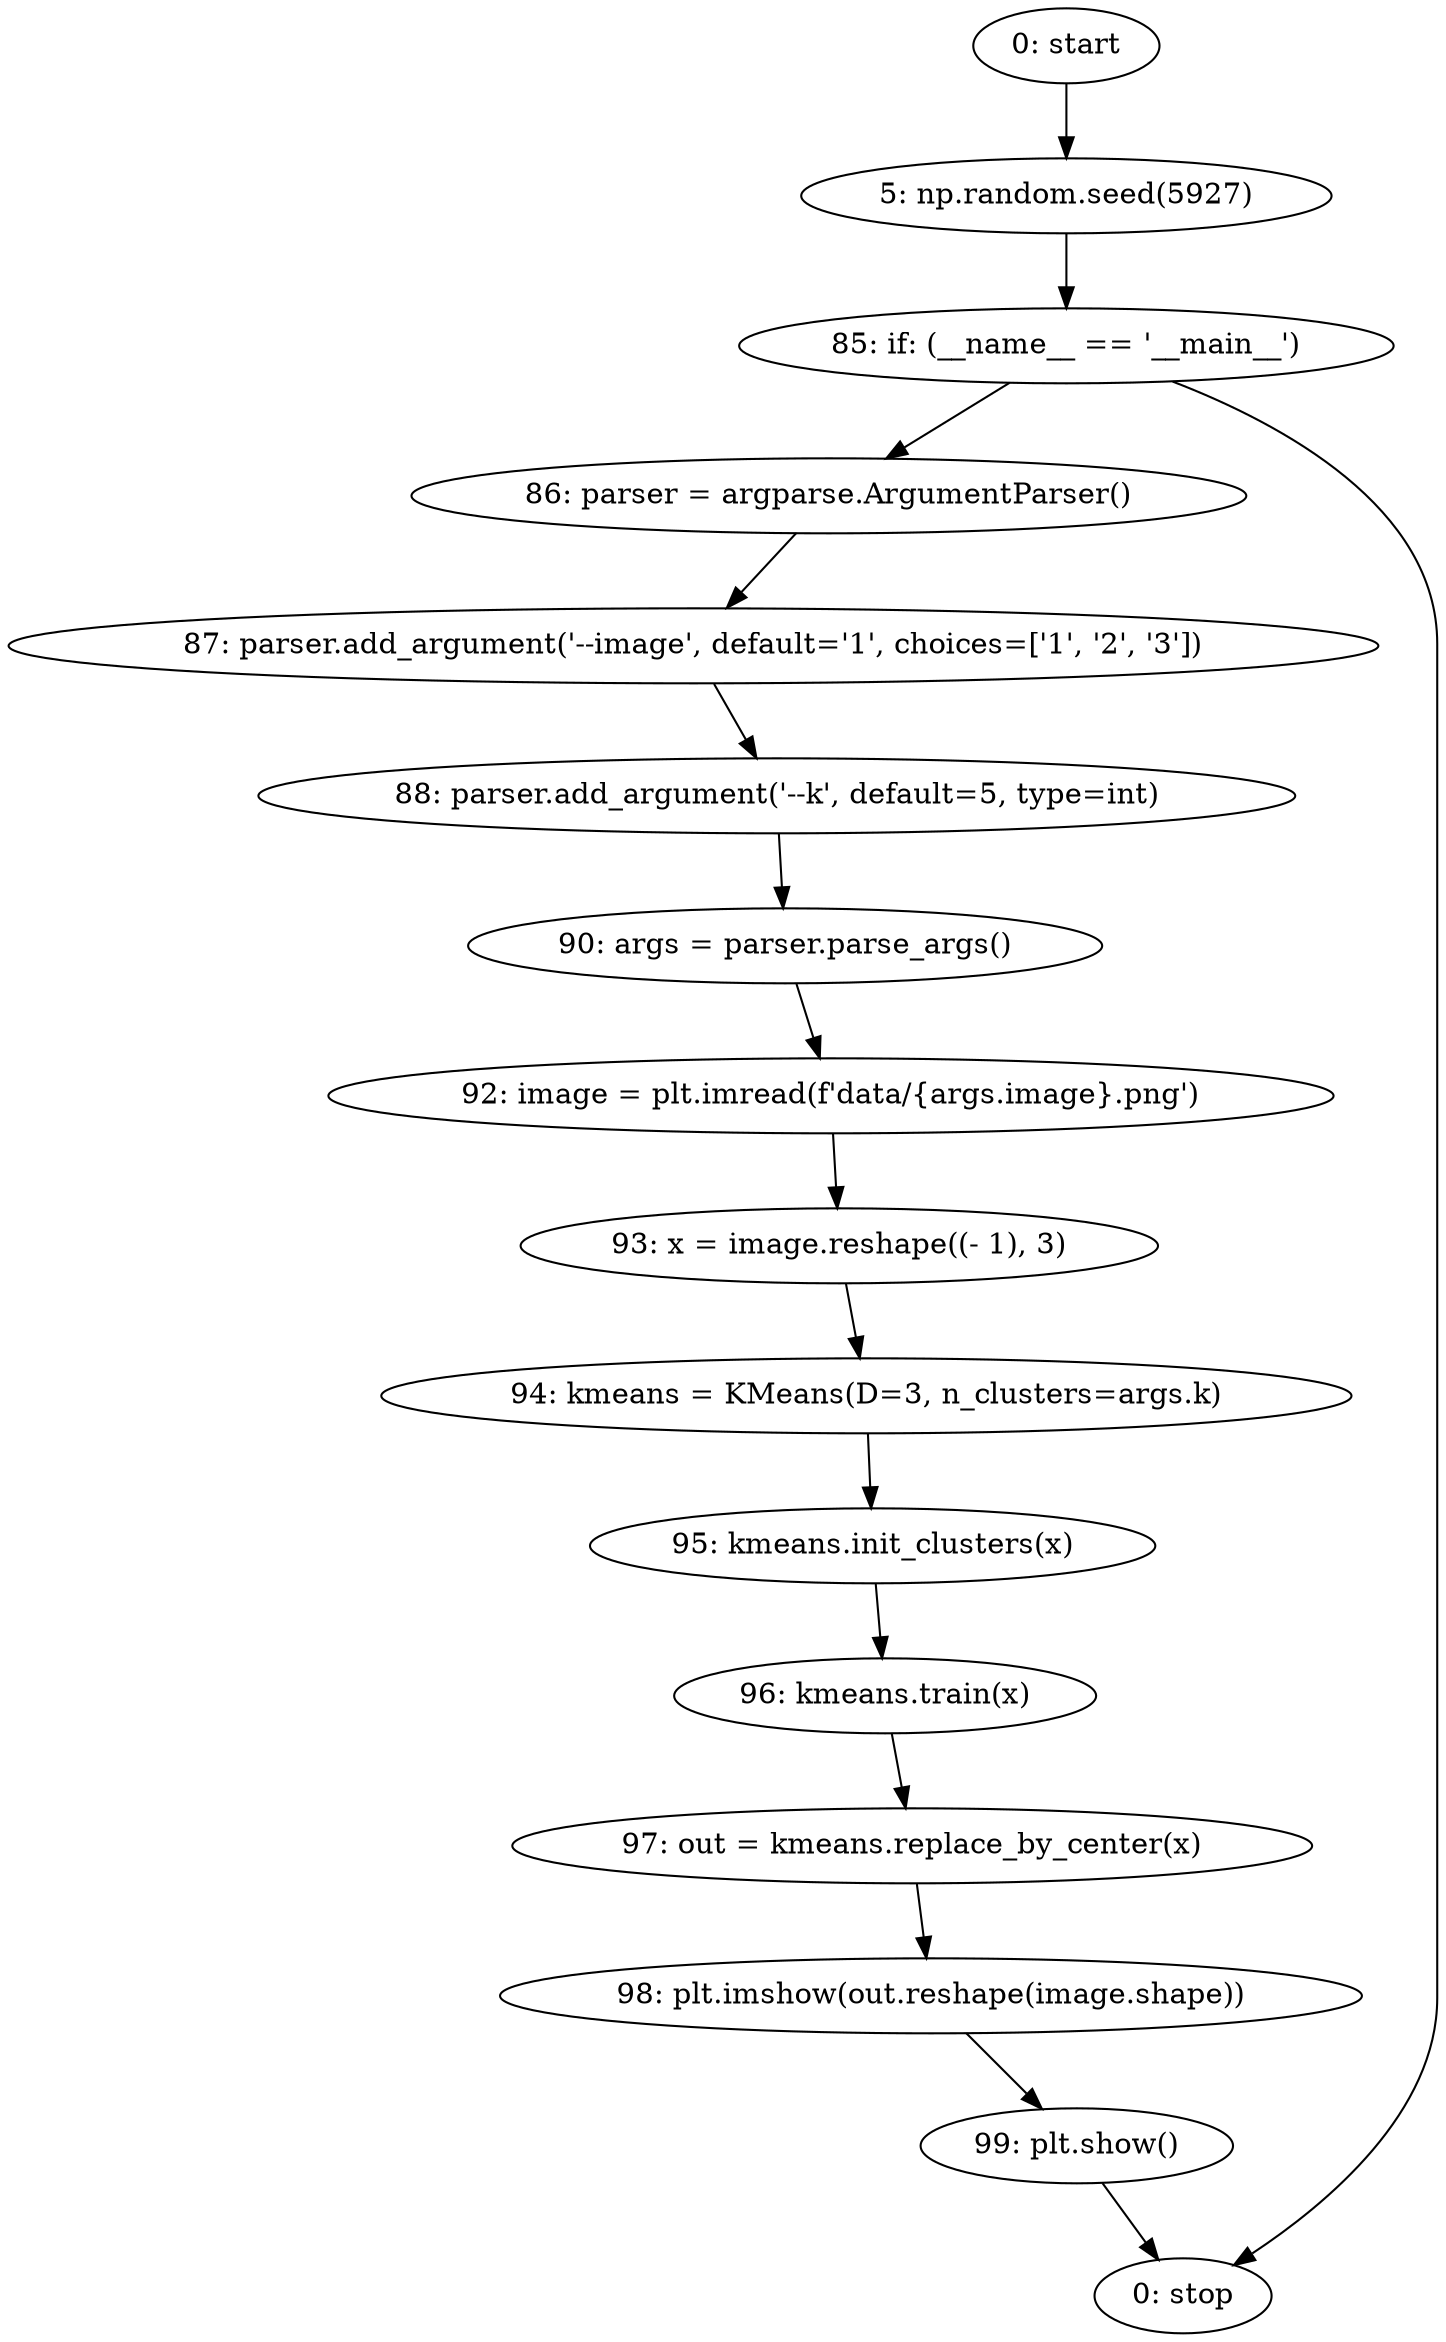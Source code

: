 strict digraph "" {
	node [label="\N"];
	0	 [label="0: start"];
	1	 [label="5: np.random.seed(5927)"];
	0 -> 1;
	2	 [label="85: if: (__name__ == '__main__')"];
	1 -> 2;
	3	 [label="86: parser = argparse.ArgumentParser()"];
	2 -> 3;
	15	 [label="0: stop"];
	2 -> 15;
	4	 [label="87: parser.add_argument('--image', default='1', choices=['1', '2', '3'])"];
	3 -> 4;
	5	 [label="88: parser.add_argument('--k', default=5, type=int)"];
	4 -> 5;
	6	 [label="90: args = parser.parse_args()"];
	5 -> 6;
	7	 [label="92: image = plt.imread(f'data/{args.image}.png')"];
	6 -> 7;
	8	 [label="93: x = image.reshape((- 1), 3)"];
	7 -> 8;
	9	 [label="94: kmeans = KMeans(D=3, n_clusters=args.k)"];
	8 -> 9;
	10	 [label="95: kmeans.init_clusters(x)"];
	9 -> 10;
	11	 [label="96: kmeans.train(x)"];
	10 -> 11;
	12	 [label="97: out = kmeans.replace_by_center(x)"];
	11 -> 12;
	13	 [label="98: plt.imshow(out.reshape(image.shape))"];
	12 -> 13;
	14	 [label="99: plt.show()"];
	13 -> 14;
	14 -> 15;
}

